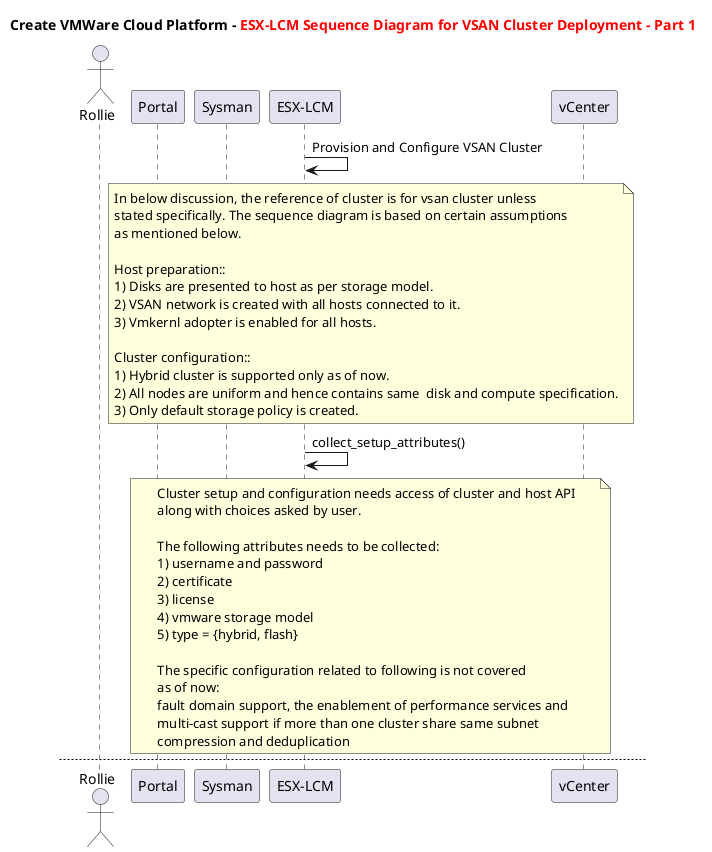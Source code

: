 @startuml
title Create VMWare Cloud Platform - <font color=red>**ESX-LCM Sequence Diagram for VSAN Cluster Deployment - Part 1**</font>
actor Rollie

participant Portal
participant Sysman
participant "ESX-LCM"
participant vCenter

"ESX-LCM"->"ESX-LCM": Provision and Configure VSAN Cluster

note over Portal,vCenter
In below discussion, the reference of cluster is for vsan cluster unless
stated specifically. The sequence diagram is based on certain assumptions
as mentioned below.

Host preparation::
1) Disks are presented to host as per storage model.
2) VSAN network is created with all hosts connected to it.
3) Vmkernl adopter is enabled for all hosts.

Cluster configuration::
1) Hybrid cluster is supported only as of now.
2) All nodes are uniform and hence contains same  disk and compute specification.
3) Only default storage policy is created.
end note

"ESX-LCM"->"ESX-LCM": collect_setup_attributes()

note over Portal,vCenter
Cluster setup and configuration needs access of cluster and host API
along with choices asked by user.

The following attributes needs to be collected:
1) username and password
2) certificate
3) license
4) vmware storage model
5) type = {hybrid, flash}

The specific configuration related to following is not covered
as of now:
fault domain support, the enablement of performance services and
multi-cast support if more than one cluster share same subnet
compression and deduplication
end note

newpage Create VMWare Cloud Platform - <font color=red>**ESX-LCM Sequence Diagram for VSAN Cluster Deployment - Part 2**</font>
|||
"ESX-LCM"->vCenter: get_cluster_instance(user, password, cert)
"ESX-LCM"->vCenter: apply_vsan_license(license)
"ESX-LCM"->vCenter: get_hosts()
|||
loop for all hosts
    "ESX-LCM"->vCenter: get_host_details()
    "ESX-LCM"->"ESX-LCM": validate_network_settings()
    "ESX-LCM"->"ESX-LCM": validate_disk_settings()
    "ESX-LCM"->"ESX-LCM": validate_memory_settings()
end loop
|||
"ESX-LCM"->"ESX-LCM": publish_compliance_report()
|||
loop for all ESXi hosts:
    loop for all vsan disks of a given host
        "ESX-LCM"->vCenter: update_host_disk_partition()
    end loop
end loop
|||
newpage Create VMWare Cloud Platform - <font color=red>**ESX-LCM Sequence Diagram for VSAN Cluster Deployment - Part 3**</font>
|||
"ESX-LCM"->vCenter: reconfigure_cluster()
"ESX-LCM"->"ESX-LCM": wait_for_completion()
"ESX-LCM"->"ESX-LCM": prepare_cluster_diskmap()
|||
loop for all disk in diskmap
    "ESX-LCM"->vCenter: claim_disks()
    note left
        Results in creation of disk group.
    end note
end loop
|||
"ESX-LCM"->"ESX-LCM": wait_for_completion()
|||
"ESX-LCM"->vCenter: query_diskmap()
"ESX-LCM"->vCenter: match_cluster_diskmap()

@enduml

